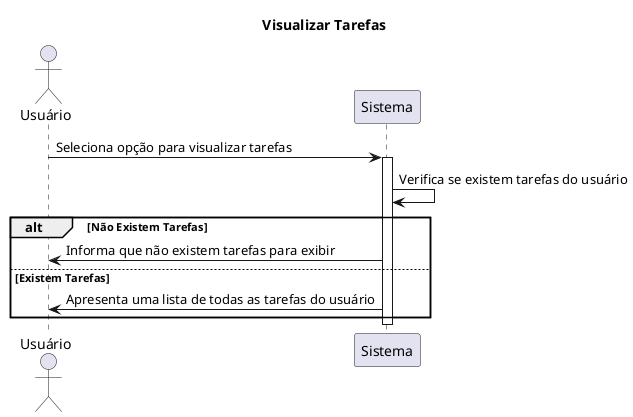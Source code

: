 @startuml
title Visualizar Tarefas

actor Usuario as "Usuário"
participant Sistema

Usuario -> Sistema: Seleciona opção para visualizar tarefas
activate Sistema
Sistema -> Sistema: Verifica se existem tarefas do usuário

alt Não Existem Tarefas
    Sistema -> Usuario: Informa que não existem tarefas para exibir
else Existem Tarefas
    Sistema -> Usuario: Apresenta uma lista de todas as tarefas do usuário
end

deactivate Sistema
@enduml
